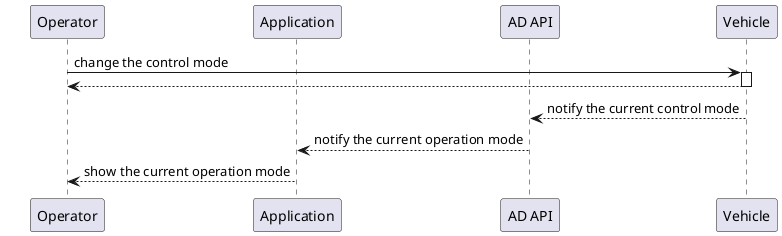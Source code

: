 @startuml

skinparam ParticipantPadding 25
participant "Operator" as operator
participant "Application" as system
participant "AD API" as api
participant "Vehicle" as vehicle

operator -> vehicle ++: change the control mode
return

vehicle --> api: notify the current control mode
api --> system: notify the current operation mode
system --> operator: show the current operation mode

@enduml
